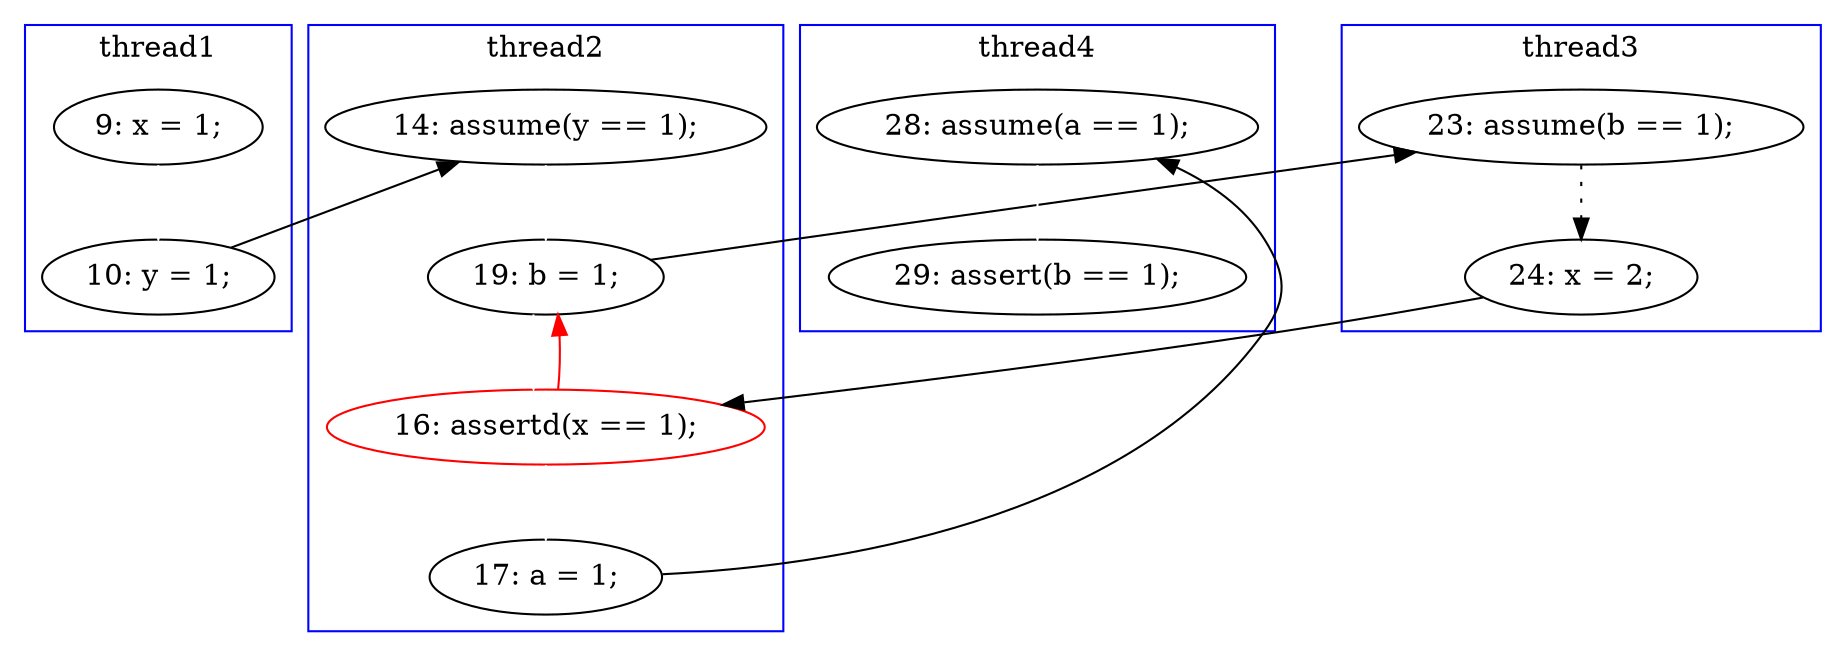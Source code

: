 digraph Counterexample {
	11 -> 12 [color = white, style = solid]
	16 -> 25 [color = white, style = solid]
	18 -> 20 [color = black, style = dotted]
	20 -> 25 [color = black, style = solid, constraint = false]
	14 -> 16 [color = white, style = solid]
	25 -> 16 [color = red, style = solid, constraint = false]
	27 -> 30 [color = black, style = solid, constraint = false]
	16 -> 18 [color = black, style = solid, constraint = false]
	25 -> 27 [color = white, style = solid]
	30 -> 33 [color = white, style = solid]
	12 -> 14 [color = black, style = solid, constraint = false]
	subgraph cluster4 {
		label = thread4
		color = blue
		33  [label = "29: assert(b == 1);"]
		30  [label = "28: assume(a == 1);"]
	}
	subgraph cluster1 {
		label = thread1
		color = blue
		11  [label = "9: x = 1;"]
		12  [label = "10: y = 1;"]
	}
	subgraph cluster3 {
		label = thread3
		color = blue
		20  [label = "24: x = 2;"]
		18  [label = "23: assume(b == 1);"]
	}
	subgraph cluster2 {
		label = thread2
		color = blue
		14  [label = "14: assume(y == 1);"]
		25  [label = "16: assertd(x == 1);", color = red]
		27  [label = "17: a = 1;"]
		16  [label = "19: b = 1;"]
	}
}
